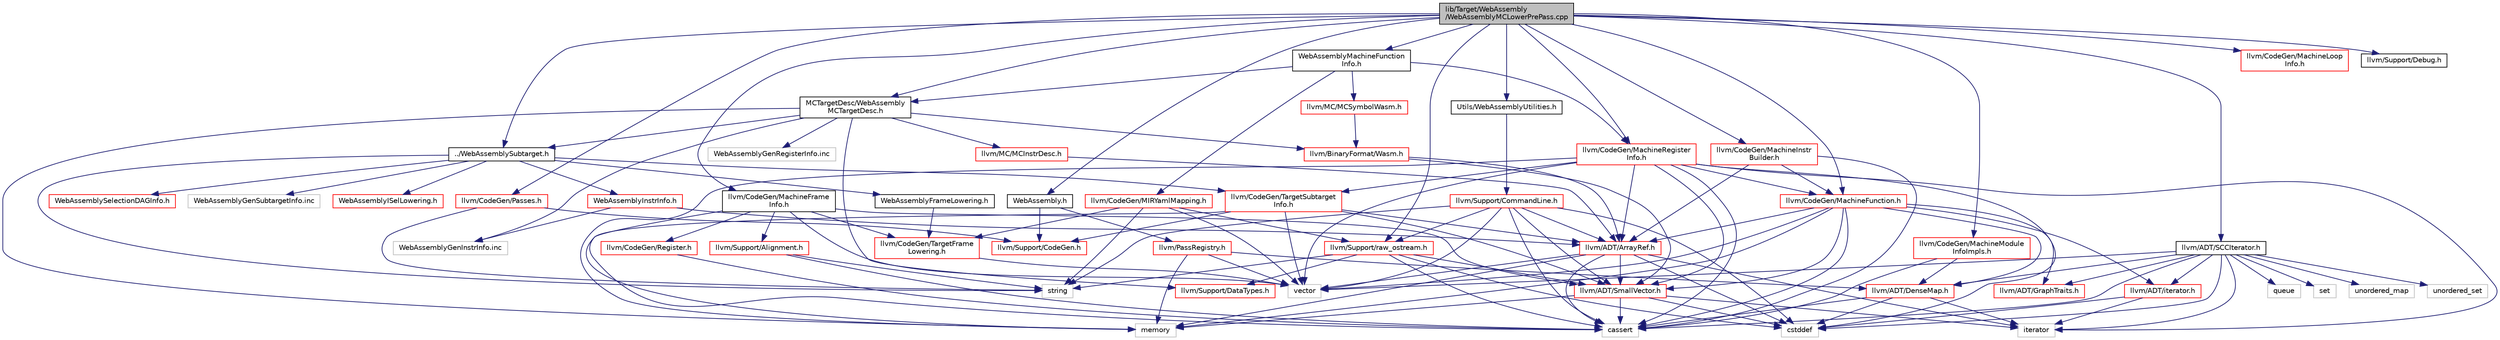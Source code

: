 digraph "lib/Target/WebAssembly/WebAssemblyMCLowerPrePass.cpp"
{
 // LATEX_PDF_SIZE
  bgcolor="transparent";
  edge [fontname="Helvetica",fontsize="10",labelfontname="Helvetica",labelfontsize="10"];
  node [fontname="Helvetica",fontsize="10",shape=record];
  Node1 [label="lib/Target/WebAssembly\l/WebAssemblyMCLowerPrePass.cpp",height=0.2,width=0.4,color="black", fillcolor="grey75", style="filled", fontcolor="black",tooltip=" "];
  Node1 -> Node2 [color="midnightblue",fontsize="10",style="solid",fontname="Helvetica"];
  Node2 [label="MCTargetDesc/WebAssembly\lMCTargetDesc.h",height=0.2,width=0.4,color="black",URL="$WebAssemblyMCTargetDesc_8h.html",tooltip=" "];
  Node2 -> Node3 [color="midnightblue",fontsize="10",style="solid",fontname="Helvetica"];
  Node3 [label="../WebAssemblySubtarget.h",height=0.2,width=0.4,color="black",URL="$WebAssemblySubtarget_8h.html",tooltip=" "];
  Node3 -> Node4 [color="midnightblue",fontsize="10",style="solid",fontname="Helvetica"];
  Node4 [label="WebAssemblyFrameLowering.h",height=0.2,width=0.4,color="black",URL="$WebAssemblyFrameLowering_8h.html",tooltip=" "];
  Node4 -> Node5 [color="midnightblue",fontsize="10",style="solid",fontname="Helvetica"];
  Node5 [label="llvm/CodeGen/TargetFrame\lLowering.h",height=0.2,width=0.4,color="red",URL="$TargetFrameLowering_8h.html",tooltip=" "];
  Node5 -> Node89 [color="midnightblue",fontsize="10",style="solid",fontname="Helvetica"];
  Node89 [label="vector",height=0.2,width=0.4,color="grey75",tooltip=" "];
  Node3 -> Node145 [color="midnightblue",fontsize="10",style="solid",fontname="Helvetica"];
  Node145 [label="WebAssemblyISelLowering.h",height=0.2,width=0.4,color="red",URL="$WebAssemblyISelLowering_8h.html",tooltip=" "];
  Node3 -> Node229 [color="midnightblue",fontsize="10",style="solid",fontname="Helvetica"];
  Node229 [label="WebAssemblyInstrInfo.h",height=0.2,width=0.4,color="red",URL="$WebAssemblyInstrInfo_8h.html",tooltip=" "];
  Node229 -> Node87 [color="midnightblue",fontsize="10",style="solid",fontname="Helvetica"];
  Node87 [label="llvm/ADT/ArrayRef.h",height=0.2,width=0.4,color="red",URL="$ArrayRef_8h.html",tooltip=" "];
  Node87 -> Node24 [color="midnightblue",fontsize="10",style="solid",fontname="Helvetica"];
  Node24 [label="llvm/ADT/SmallVector.h",height=0.2,width=0.4,color="red",URL="$SmallVector_8h.html",tooltip=" "];
  Node24 -> Node21 [color="midnightblue",fontsize="10",style="solid",fontname="Helvetica"];
  Node21 [label="cassert",height=0.2,width=0.4,color="grey75",tooltip=" "];
  Node24 -> Node27 [color="midnightblue",fontsize="10",style="solid",fontname="Helvetica"];
  Node27 [label="cstddef",height=0.2,width=0.4,color="grey75",tooltip=" "];
  Node24 -> Node31 [color="midnightblue",fontsize="10",style="solid",fontname="Helvetica"];
  Node31 [label="iterator",height=0.2,width=0.4,color="grey75",tooltip=" "];
  Node24 -> Node32 [color="midnightblue",fontsize="10",style="solid",fontname="Helvetica"];
  Node32 [label="memory",height=0.2,width=0.4,color="grey75",tooltip=" "];
  Node87 -> Node21 [color="midnightblue",fontsize="10",style="solid",fontname="Helvetica"];
  Node87 -> Node27 [color="midnightblue",fontsize="10",style="solid",fontname="Helvetica"];
  Node87 -> Node31 [color="midnightblue",fontsize="10",style="solid",fontname="Helvetica"];
  Node87 -> Node32 [color="midnightblue",fontsize="10",style="solid",fontname="Helvetica"];
  Node87 -> Node89 [color="midnightblue",fontsize="10",style="solid",fontname="Helvetica"];
  Node229 -> Node271 [color="midnightblue",fontsize="10",style="solid",fontname="Helvetica"];
  Node271 [label="WebAssemblyGenInstrInfo.inc",height=0.2,width=0.4,color="grey75",tooltip=" "];
  Node3 -> Node272 [color="midnightblue",fontsize="10",style="solid",fontname="Helvetica"];
  Node272 [label="WebAssemblySelectionDAGInfo.h",height=0.2,width=0.4,color="red",URL="$WebAssemblySelectionDAGInfo_8h.html",tooltip=" "];
  Node3 -> Node247 [color="midnightblue",fontsize="10",style="solid",fontname="Helvetica"];
  Node247 [label="llvm/CodeGen/TargetSubtarget\lInfo.h",height=0.2,width=0.4,color="red",URL="$TargetSubtargetInfo_8h.html",tooltip=" "];
  Node247 -> Node87 [color="midnightblue",fontsize="10",style="solid",fontname="Helvetica"];
  Node247 -> Node24 [color="midnightblue",fontsize="10",style="solid",fontname="Helvetica"];
  Node247 -> Node156 [color="midnightblue",fontsize="10",style="solid",fontname="Helvetica"];
  Node156 [label="llvm/Support/CodeGen.h",height=0.2,width=0.4,color="red",URL="$CodeGen_8h.html",tooltip=" "];
  Node247 -> Node32 [color="midnightblue",fontsize="10",style="solid",fontname="Helvetica"];
  Node247 -> Node89 [color="midnightblue",fontsize="10",style="solid",fontname="Helvetica"];
  Node3 -> Node41 [color="midnightblue",fontsize="10",style="solid",fontname="Helvetica"];
  Node41 [label="string",height=0.2,width=0.4,color="grey75",tooltip=" "];
  Node3 -> Node274 [color="midnightblue",fontsize="10",style="solid",fontname="Helvetica"];
  Node274 [label="WebAssemblyGenSubtargetInfo.inc",height=0.2,width=0.4,color="grey75",tooltip=" "];
  Node2 -> Node275 [color="midnightblue",fontsize="10",style="solid",fontname="Helvetica"];
  Node275 [label="llvm/BinaryFormat/Wasm.h",height=0.2,width=0.4,color="red",URL="$BinaryFormat_2Wasm_8h.html",tooltip=" "];
  Node275 -> Node87 [color="midnightblue",fontsize="10",style="solid",fontname="Helvetica"];
  Node275 -> Node24 [color="midnightblue",fontsize="10",style="solid",fontname="Helvetica"];
  Node2 -> Node127 [color="midnightblue",fontsize="10",style="solid",fontname="Helvetica"];
  Node127 [label="llvm/MC/MCInstrDesc.h",height=0.2,width=0.4,color="red",URL="$MCInstrDesc_8h.html",tooltip=" "];
  Node127 -> Node87 [color="midnightblue",fontsize="10",style="solid",fontname="Helvetica"];
  Node2 -> Node43 [color="midnightblue",fontsize="10",style="solid",fontname="Helvetica"];
  Node43 [label="llvm/Support/DataTypes.h",height=0.2,width=0.4,color="red",URL="$Support_2DataTypes_8h.html",tooltip=" "];
  Node2 -> Node32 [color="midnightblue",fontsize="10",style="solid",fontname="Helvetica"];
  Node2 -> Node231 [color="midnightblue",fontsize="10",style="solid",fontname="Helvetica"];
  Node231 [label="WebAssemblyGenRegisterInfo.inc",height=0.2,width=0.4,color="grey75",tooltip=" "];
  Node2 -> Node271 [color="midnightblue",fontsize="10",style="solid",fontname="Helvetica"];
  Node1 -> Node277 [color="midnightblue",fontsize="10",style="solid",fontname="Helvetica"];
  Node277 [label="Utils/WebAssemblyUtilities.h",height=0.2,width=0.4,color="black",URL="$WebAssemblyUtilities_8h.html",tooltip=" "];
  Node277 -> Node199 [color="midnightblue",fontsize="10",style="solid",fontname="Helvetica"];
  Node199 [label="llvm/Support/CommandLine.h",height=0.2,width=0.4,color="red",URL="$CommandLine_8h.html",tooltip=" "];
  Node199 -> Node87 [color="midnightblue",fontsize="10",style="solid",fontname="Helvetica"];
  Node199 -> Node24 [color="midnightblue",fontsize="10",style="solid",fontname="Helvetica"];
  Node199 -> Node23 [color="midnightblue",fontsize="10",style="solid",fontname="Helvetica"];
  Node23 [label="llvm/Support/raw_ostream.h",height=0.2,width=0.4,color="red",URL="$raw__ostream_8h.html",tooltip=" "];
  Node23 -> Node24 [color="midnightblue",fontsize="10",style="solid",fontname="Helvetica"];
  Node23 -> Node43 [color="midnightblue",fontsize="10",style="solid",fontname="Helvetica"];
  Node23 -> Node21 [color="midnightblue",fontsize="10",style="solid",fontname="Helvetica"];
  Node23 -> Node27 [color="midnightblue",fontsize="10",style="solid",fontname="Helvetica"];
  Node23 -> Node41 [color="midnightblue",fontsize="10",style="solid",fontname="Helvetica"];
  Node199 -> Node21 [color="midnightblue",fontsize="10",style="solid",fontname="Helvetica"];
  Node199 -> Node27 [color="midnightblue",fontsize="10",style="solid",fontname="Helvetica"];
  Node199 -> Node41 [color="midnightblue",fontsize="10",style="solid",fontname="Helvetica"];
  Node199 -> Node89 [color="midnightblue",fontsize="10",style="solid",fontname="Helvetica"];
  Node1 -> Node278 [color="midnightblue",fontsize="10",style="solid",fontname="Helvetica"];
  Node278 [label="WebAssembly.h",height=0.2,width=0.4,color="black",URL="$WebAssembly_8h.html",tooltip=" "];
  Node278 -> Node266 [color="midnightblue",fontsize="10",style="solid",fontname="Helvetica"];
  Node266 [label="llvm/PassRegistry.h",height=0.2,width=0.4,color="red",URL="$PassRegistry_8h.html",tooltip=" "];
  Node266 -> Node83 [color="midnightblue",fontsize="10",style="solid",fontname="Helvetica"];
  Node83 [label="llvm/ADT/DenseMap.h",height=0.2,width=0.4,color="red",URL="$DenseMap_8h.html",tooltip=" "];
  Node83 -> Node21 [color="midnightblue",fontsize="10",style="solid",fontname="Helvetica"];
  Node83 -> Node27 [color="midnightblue",fontsize="10",style="solid",fontname="Helvetica"];
  Node83 -> Node31 [color="midnightblue",fontsize="10",style="solid",fontname="Helvetica"];
  Node266 -> Node32 [color="midnightblue",fontsize="10",style="solid",fontname="Helvetica"];
  Node266 -> Node89 [color="midnightblue",fontsize="10",style="solid",fontname="Helvetica"];
  Node278 -> Node156 [color="midnightblue",fontsize="10",style="solid",fontname="Helvetica"];
  Node1 -> Node279 [color="midnightblue",fontsize="10",style="solid",fontname="Helvetica"];
  Node279 [label="WebAssemblyMachineFunction\lInfo.h",height=0.2,width=0.4,color="black",URL="$WebAssemblyMachineFunctionInfo_8h.html",tooltip=" "];
  Node279 -> Node2 [color="midnightblue",fontsize="10",style="solid",fontname="Helvetica"];
  Node279 -> Node280 [color="midnightblue",fontsize="10",style="solid",fontname="Helvetica"];
  Node280 [label="llvm/CodeGen/MIRYamlMapping.h",height=0.2,width=0.4,color="red",URL="$MIRYamlMapping_8h.html",tooltip=" "];
  Node280 -> Node5 [color="midnightblue",fontsize="10",style="solid",fontname="Helvetica"];
  Node280 -> Node23 [color="midnightblue",fontsize="10",style="solid",fontname="Helvetica"];
  Node280 -> Node41 [color="midnightblue",fontsize="10",style="solid",fontname="Helvetica"];
  Node280 -> Node89 [color="midnightblue",fontsize="10",style="solid",fontname="Helvetica"];
  Node279 -> Node243 [color="midnightblue",fontsize="10",style="solid",fontname="Helvetica"];
  Node243 [label="llvm/CodeGen/MachineRegister\lInfo.h",height=0.2,width=0.4,color="red",URL="$MachineRegisterInfo_8h.html",tooltip=" "];
  Node243 -> Node87 [color="midnightblue",fontsize="10",style="solid",fontname="Helvetica"];
  Node243 -> Node24 [color="midnightblue",fontsize="10",style="solid",fontname="Helvetica"];
  Node243 -> Node218 [color="midnightblue",fontsize="10",style="solid",fontname="Helvetica"];
  Node218 [label="llvm/CodeGen/MachineFunction.h",height=0.2,width=0.4,color="red",URL="$MachineFunction_8h.html",tooltip=" "];
  Node218 -> Node87 [color="midnightblue",fontsize="10",style="solid",fontname="Helvetica"];
  Node218 -> Node83 [color="midnightblue",fontsize="10",style="solid",fontname="Helvetica"];
  Node218 -> Node7 [color="midnightblue",fontsize="10",style="solid",fontname="Helvetica"];
  Node7 [label="llvm/ADT/GraphTraits.h",height=0.2,width=0.4,color="red",URL="$GraphTraits_8h.html",tooltip=" "];
  Node218 -> Node24 [color="midnightblue",fontsize="10",style="solid",fontname="Helvetica"];
  Node218 -> Node71 [color="midnightblue",fontsize="10",style="solid",fontname="Helvetica"];
  Node71 [label="llvm/ADT/iterator.h",height=0.2,width=0.4,color="red",URL="$iterator_8h.html",tooltip=" "];
  Node71 -> Node27 [color="midnightblue",fontsize="10",style="solid",fontname="Helvetica"];
  Node71 -> Node31 [color="midnightblue",fontsize="10",style="solid",fontname="Helvetica"];
  Node218 -> Node21 [color="midnightblue",fontsize="10",style="solid",fontname="Helvetica"];
  Node218 -> Node32 [color="midnightblue",fontsize="10",style="solid",fontname="Helvetica"];
  Node218 -> Node89 [color="midnightblue",fontsize="10",style="solid",fontname="Helvetica"];
  Node243 -> Node247 [color="midnightblue",fontsize="10",style="solid",fontname="Helvetica"];
  Node243 -> Node21 [color="midnightblue",fontsize="10",style="solid",fontname="Helvetica"];
  Node243 -> Node27 [color="midnightblue",fontsize="10",style="solid",fontname="Helvetica"];
  Node243 -> Node31 [color="midnightblue",fontsize="10",style="solid",fontname="Helvetica"];
  Node243 -> Node32 [color="midnightblue",fontsize="10",style="solid",fontname="Helvetica"];
  Node243 -> Node89 [color="midnightblue",fontsize="10",style="solid",fontname="Helvetica"];
  Node279 -> Node287 [color="midnightblue",fontsize="10",style="solid",fontname="Helvetica"];
  Node287 [label="llvm/MC/MCSymbolWasm.h",height=0.2,width=0.4,color="red",URL="$MCSymbolWasm_8h.html",tooltip=" "];
  Node287 -> Node275 [color="midnightblue",fontsize="10",style="solid",fontname="Helvetica"];
  Node1 -> Node3 [color="midnightblue",fontsize="10",style="solid",fontname="Helvetica"];
  Node1 -> Node288 [color="midnightblue",fontsize="10",style="solid",fontname="Helvetica"];
  Node288 [label="llvm/ADT/SCCIterator.h",height=0.2,width=0.4,color="black",URL="$SCCIterator_8h.html",tooltip=" "];
  Node288 -> Node83 [color="midnightblue",fontsize="10",style="solid",fontname="Helvetica"];
  Node288 -> Node7 [color="midnightblue",fontsize="10",style="solid",fontname="Helvetica"];
  Node288 -> Node71 [color="midnightblue",fontsize="10",style="solid",fontname="Helvetica"];
  Node288 -> Node21 [color="midnightblue",fontsize="10",style="solid",fontname="Helvetica"];
  Node288 -> Node27 [color="midnightblue",fontsize="10",style="solid",fontname="Helvetica"];
  Node288 -> Node31 [color="midnightblue",fontsize="10",style="solid",fontname="Helvetica"];
  Node288 -> Node289 [color="midnightblue",fontsize="10",style="solid",fontname="Helvetica"];
  Node289 [label="queue",height=0.2,width=0.4,color="grey75",tooltip=" "];
  Node288 -> Node72 [color="midnightblue",fontsize="10",style="solid",fontname="Helvetica"];
  Node72 [label="set",height=0.2,width=0.4,color="grey75",tooltip=" "];
  Node288 -> Node290 [color="midnightblue",fontsize="10",style="solid",fontname="Helvetica"];
  Node290 [label="unordered_map",height=0.2,width=0.4,color="grey75",tooltip=" "];
  Node288 -> Node291 [color="midnightblue",fontsize="10",style="solid",fontname="Helvetica"];
  Node291 [label="unordered_set",height=0.2,width=0.4,color="grey75",tooltip=" "];
  Node288 -> Node89 [color="midnightblue",fontsize="10",style="solid",fontname="Helvetica"];
  Node1 -> Node292 [color="midnightblue",fontsize="10",style="solid",fontname="Helvetica"];
  Node292 [label="llvm/CodeGen/MachineFrame\lInfo.h",height=0.2,width=0.4,color="black",URL="$MachineFrameInfo_8h.html",tooltip=" "];
  Node292 -> Node24 [color="midnightblue",fontsize="10",style="solid",fontname="Helvetica"];
  Node292 -> Node119 [color="midnightblue",fontsize="10",style="solid",fontname="Helvetica"];
  Node119 [label="llvm/CodeGen/Register.h",height=0.2,width=0.4,color="red",URL="$Register_8h.html",tooltip=" "];
  Node119 -> Node21 [color="midnightblue",fontsize="10",style="solid",fontname="Helvetica"];
  Node292 -> Node5 [color="midnightblue",fontsize="10",style="solid",fontname="Helvetica"];
  Node292 -> Node97 [color="midnightblue",fontsize="10",style="solid",fontname="Helvetica"];
  Node97 [label="llvm/Support/Alignment.h",height=0.2,width=0.4,color="red",URL="$Alignment_8h.html",tooltip=" "];
  Node97 -> Node21 [color="midnightblue",fontsize="10",style="solid",fontname="Helvetica"];
  Node97 -> Node41 [color="midnightblue",fontsize="10",style="solid",fontname="Helvetica"];
  Node292 -> Node21 [color="midnightblue",fontsize="10",style="solid",fontname="Helvetica"];
  Node292 -> Node89 [color="midnightblue",fontsize="10",style="solid",fontname="Helvetica"];
  Node1 -> Node218 [color="midnightblue",fontsize="10",style="solid",fontname="Helvetica"];
  Node1 -> Node235 [color="midnightblue",fontsize="10",style="solid",fontname="Helvetica"];
  Node235 [label="llvm/CodeGen/MachineInstr\lBuilder.h",height=0.2,width=0.4,color="red",URL="$MachineInstrBuilder_8h.html",tooltip=" "];
  Node235 -> Node87 [color="midnightblue",fontsize="10",style="solid",fontname="Helvetica"];
  Node235 -> Node218 [color="midnightblue",fontsize="10",style="solid",fontname="Helvetica"];
  Node235 -> Node21 [color="midnightblue",fontsize="10",style="solid",fontname="Helvetica"];
  Node1 -> Node293 [color="midnightblue",fontsize="10",style="solid",fontname="Helvetica"];
  Node293 [label="llvm/CodeGen/MachineLoop\lInfo.h",height=0.2,width=0.4,color="red",URL="$MachineLoopInfo_8h.html",tooltip=" "];
  Node1 -> Node295 [color="midnightblue",fontsize="10",style="solid",fontname="Helvetica"];
  Node295 [label="llvm/CodeGen/MachineModule\lInfoImpls.h",height=0.2,width=0.4,color="red",URL="$MachineModuleInfoImpls_8h.html",tooltip=" "];
  Node295 -> Node83 [color="midnightblue",fontsize="10",style="solid",fontname="Helvetica"];
  Node295 -> Node21 [color="midnightblue",fontsize="10",style="solid",fontname="Helvetica"];
  Node1 -> Node243 [color="midnightblue",fontsize="10",style="solid",fontname="Helvetica"];
  Node1 -> Node251 [color="midnightblue",fontsize="10",style="solid",fontname="Helvetica"];
  Node251 [label="llvm/CodeGen/Passes.h",height=0.2,width=0.4,color="red",URL="$CodeGen_2Passes_8h.html",tooltip=" "];
  Node251 -> Node156 [color="midnightblue",fontsize="10",style="solid",fontname="Helvetica"];
  Node251 -> Node41 [color="midnightblue",fontsize="10",style="solid",fontname="Helvetica"];
  Node1 -> Node115 [color="midnightblue",fontsize="10",style="solid",fontname="Helvetica"];
  Node115 [label="llvm/Support/Debug.h",height=0.2,width=0.4,color="black",URL="$Debug_8h.html",tooltip=" "];
  Node1 -> Node23 [color="midnightblue",fontsize="10",style="solid",fontname="Helvetica"];
}
